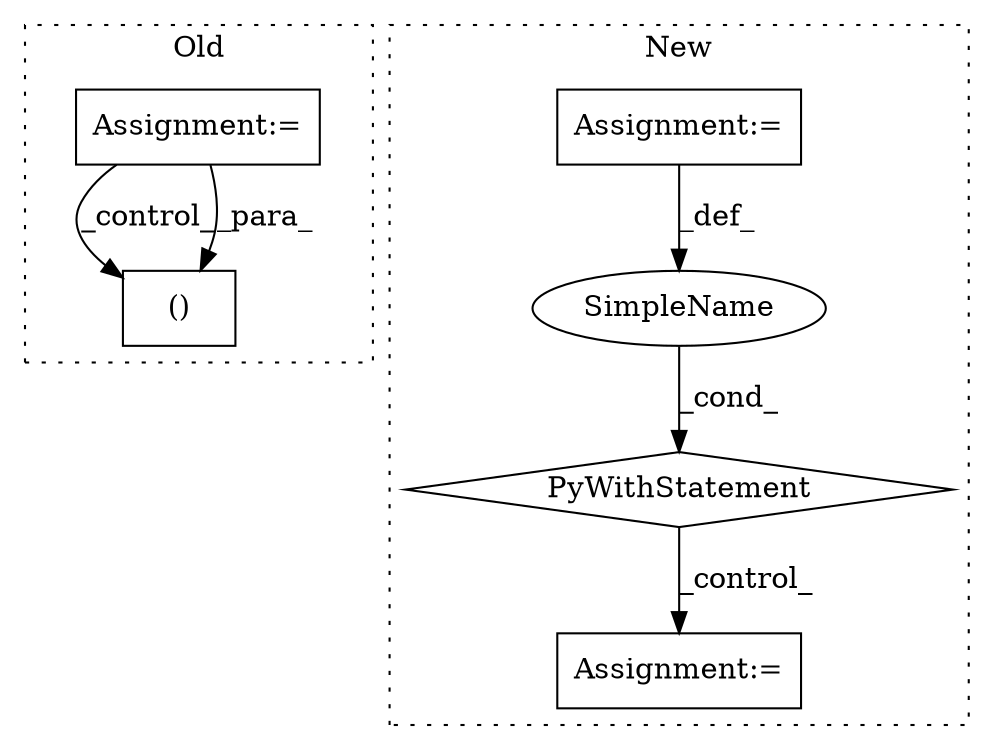 digraph G {
subgraph cluster0 {
1 [label="()" a="106" s="4375" l="23" shape="box"];
6 [label="Assignment:=" a="7" s="4144,4241" l="66,2" shape="box"];
label = "Old";
style="dotted";
}
subgraph cluster1 {
2 [label="PyWithStatement" a="104" s="3893,3918" l="10,2" shape="diamond"];
3 [label="Assignment:=" a="7" s="4387" l="2" shape="box"];
4 [label="SimpleName" a="42" s="" l="" shape="ellipse"];
5 [label="Assignment:=" a="7" s="3832" l="5" shape="box"];
label = "New";
style="dotted";
}
2 -> 3 [label="_control_"];
4 -> 2 [label="_cond_"];
5 -> 4 [label="_def_"];
6 -> 1 [label="_control_"];
6 -> 1 [label="_para_"];
}